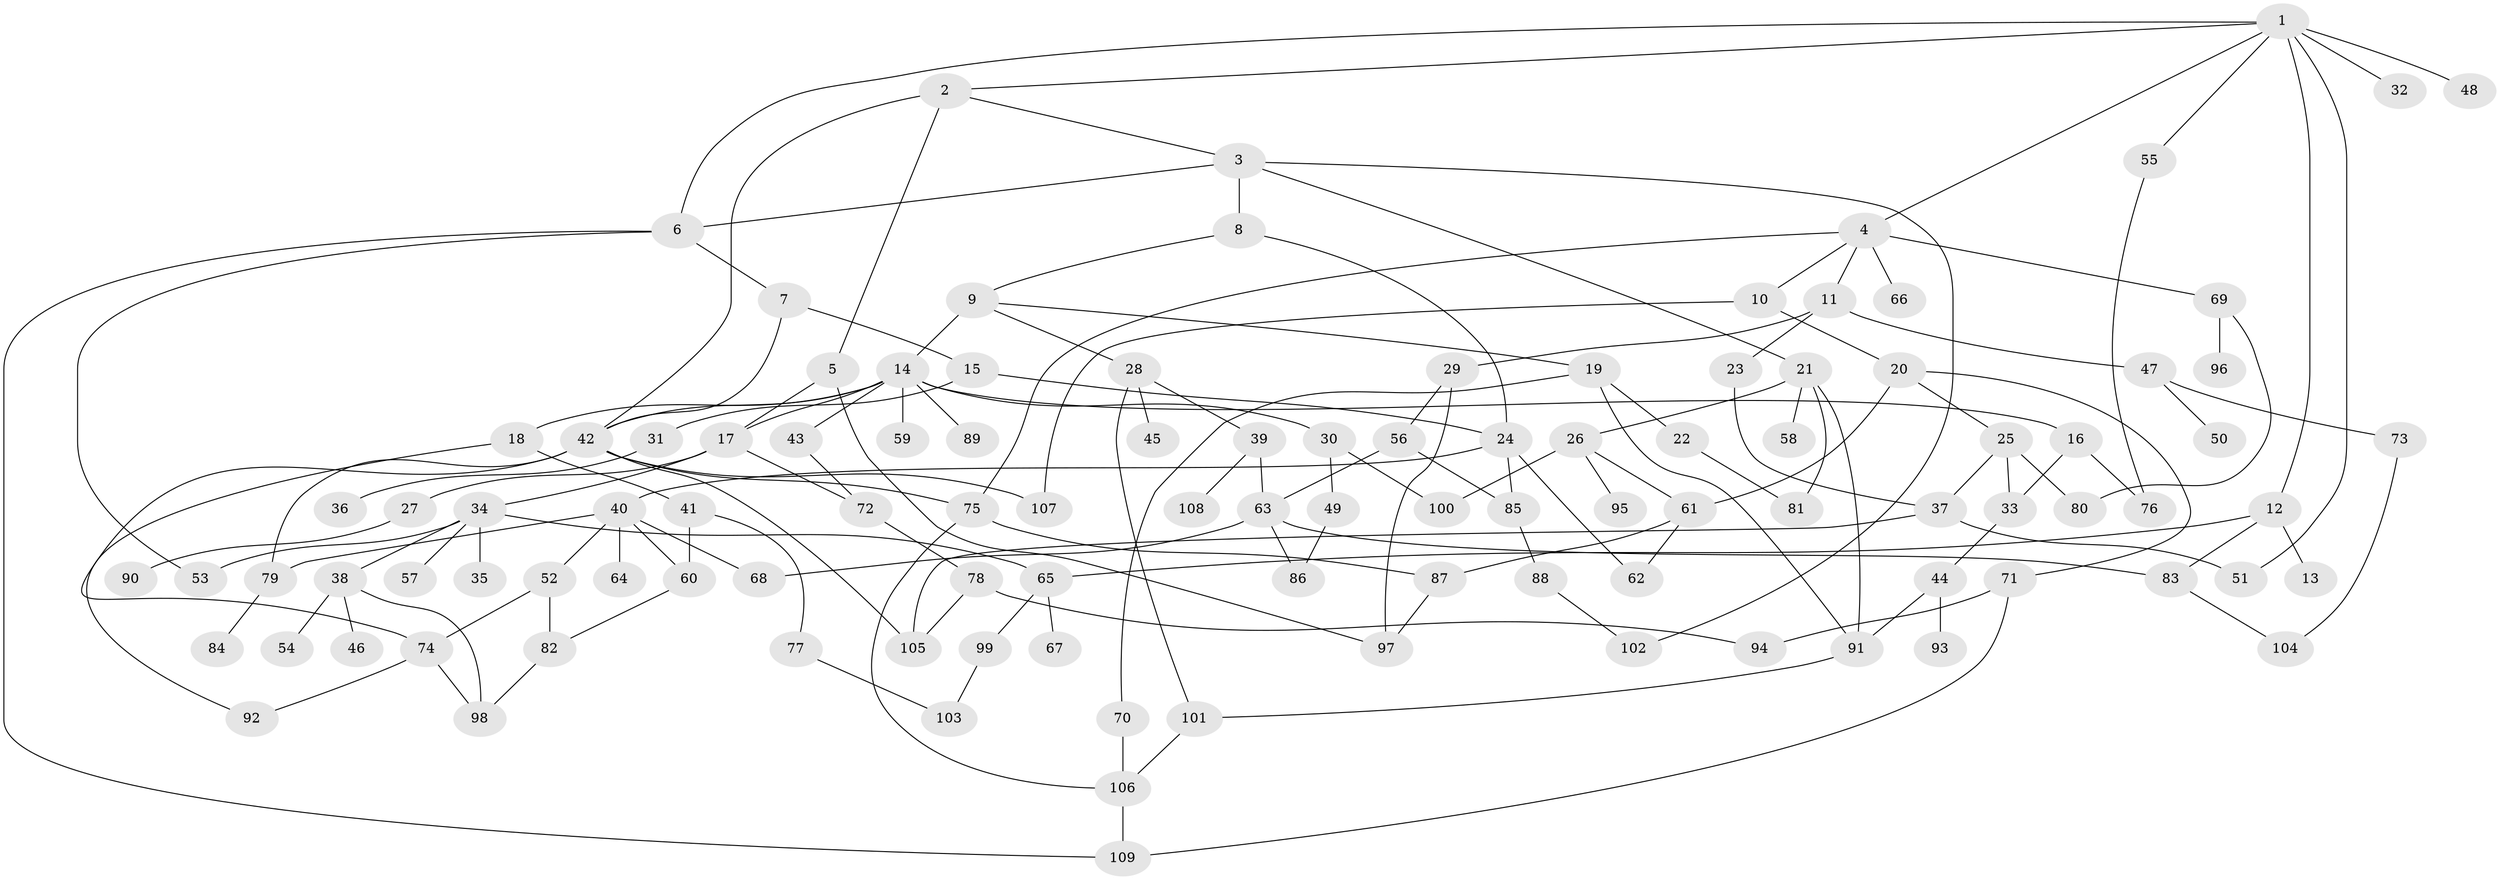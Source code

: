 // coarse degree distribution, {8: 0.03076923076923077, 4: 0.1076923076923077, 6: 0.03076923076923077, 3: 0.2153846153846154, 5: 0.09230769230769231, 1: 0.23076923076923078, 9: 0.015384615384615385, 7: 0.09230769230769231, 2: 0.18461538461538463}
// Generated by graph-tools (version 1.1) at 2025/16/03/04/25 18:16:59]
// undirected, 109 vertices, 155 edges
graph export_dot {
graph [start="1"]
  node [color=gray90,style=filled];
  1;
  2;
  3;
  4;
  5;
  6;
  7;
  8;
  9;
  10;
  11;
  12;
  13;
  14;
  15;
  16;
  17;
  18;
  19;
  20;
  21;
  22;
  23;
  24;
  25;
  26;
  27;
  28;
  29;
  30;
  31;
  32;
  33;
  34;
  35;
  36;
  37;
  38;
  39;
  40;
  41;
  42;
  43;
  44;
  45;
  46;
  47;
  48;
  49;
  50;
  51;
  52;
  53;
  54;
  55;
  56;
  57;
  58;
  59;
  60;
  61;
  62;
  63;
  64;
  65;
  66;
  67;
  68;
  69;
  70;
  71;
  72;
  73;
  74;
  75;
  76;
  77;
  78;
  79;
  80;
  81;
  82;
  83;
  84;
  85;
  86;
  87;
  88;
  89;
  90;
  91;
  92;
  93;
  94;
  95;
  96;
  97;
  98;
  99;
  100;
  101;
  102;
  103;
  104;
  105;
  106;
  107;
  108;
  109;
  1 -- 2;
  1 -- 4;
  1 -- 6;
  1 -- 12;
  1 -- 32;
  1 -- 48;
  1 -- 51;
  1 -- 55;
  2 -- 3;
  2 -- 5;
  2 -- 42;
  3 -- 8;
  3 -- 21;
  3 -- 102;
  3 -- 6;
  4 -- 10;
  4 -- 11;
  4 -- 66;
  4 -- 69;
  4 -- 75;
  5 -- 97;
  5 -- 17;
  6 -- 7;
  6 -- 53;
  6 -- 109;
  7 -- 15;
  7 -- 42;
  8 -- 9;
  8 -- 24;
  9 -- 14;
  9 -- 19;
  9 -- 28;
  10 -- 20;
  10 -- 107;
  11 -- 23;
  11 -- 29;
  11 -- 47;
  12 -- 13;
  12 -- 83;
  12 -- 65;
  14 -- 16;
  14 -- 17;
  14 -- 18;
  14 -- 30;
  14 -- 42;
  14 -- 43;
  14 -- 59;
  14 -- 89;
  15 -- 31;
  15 -- 24;
  16 -- 33;
  16 -- 76;
  17 -- 27;
  17 -- 34;
  17 -- 72;
  18 -- 41;
  18 -- 74;
  19 -- 22;
  19 -- 70;
  19 -- 91;
  20 -- 25;
  20 -- 71;
  20 -- 61;
  21 -- 26;
  21 -- 58;
  21 -- 91;
  21 -- 81;
  22 -- 81;
  23 -- 37;
  24 -- 40;
  24 -- 62;
  24 -- 85;
  25 -- 37;
  25 -- 33;
  25 -- 80;
  26 -- 61;
  26 -- 95;
  26 -- 100;
  27 -- 90;
  28 -- 39;
  28 -- 45;
  28 -- 101;
  29 -- 56;
  29 -- 97;
  30 -- 49;
  30 -- 100;
  31 -- 36;
  33 -- 44;
  34 -- 35;
  34 -- 38;
  34 -- 53;
  34 -- 57;
  34 -- 65;
  37 -- 51;
  37 -- 105;
  38 -- 46;
  38 -- 54;
  38 -- 98;
  39 -- 108;
  39 -- 63;
  40 -- 52;
  40 -- 60;
  40 -- 64;
  40 -- 68;
  40 -- 79;
  41 -- 77;
  41 -- 60;
  42 -- 92;
  42 -- 75;
  42 -- 79;
  42 -- 105;
  42 -- 107;
  43 -- 72;
  44 -- 93;
  44 -- 91;
  47 -- 50;
  47 -- 73;
  49 -- 86;
  52 -- 74;
  52 -- 82;
  55 -- 76;
  56 -- 63;
  56 -- 85;
  60 -- 82;
  61 -- 87;
  61 -- 62;
  63 -- 86;
  63 -- 83;
  63 -- 68;
  65 -- 67;
  65 -- 99;
  69 -- 80;
  69 -- 96;
  70 -- 106;
  71 -- 94;
  71 -- 109;
  72 -- 78;
  73 -- 104;
  74 -- 92;
  74 -- 98;
  75 -- 106;
  75 -- 87;
  77 -- 103;
  78 -- 105;
  78 -- 94;
  79 -- 84;
  82 -- 98;
  83 -- 104;
  85 -- 88;
  87 -- 97;
  88 -- 102;
  91 -- 101;
  99 -- 103;
  101 -- 106;
  106 -- 109;
}
